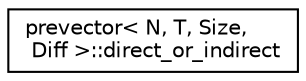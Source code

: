 digraph "Graphical Class Hierarchy"
{
  edge [fontname="Helvetica",fontsize="10",labelfontname="Helvetica",labelfontsize="10"];
  node [fontname="Helvetica",fontsize="10",shape=record];
  rankdir="LR";
  Node0 [label="prevector\< N, T, Size,\l Diff \>::direct_or_indirect",height=0.2,width=0.4,color="black", fillcolor="white", style="filled",URL="$unionprevector_1_1direct__or__indirect.html"];
}
